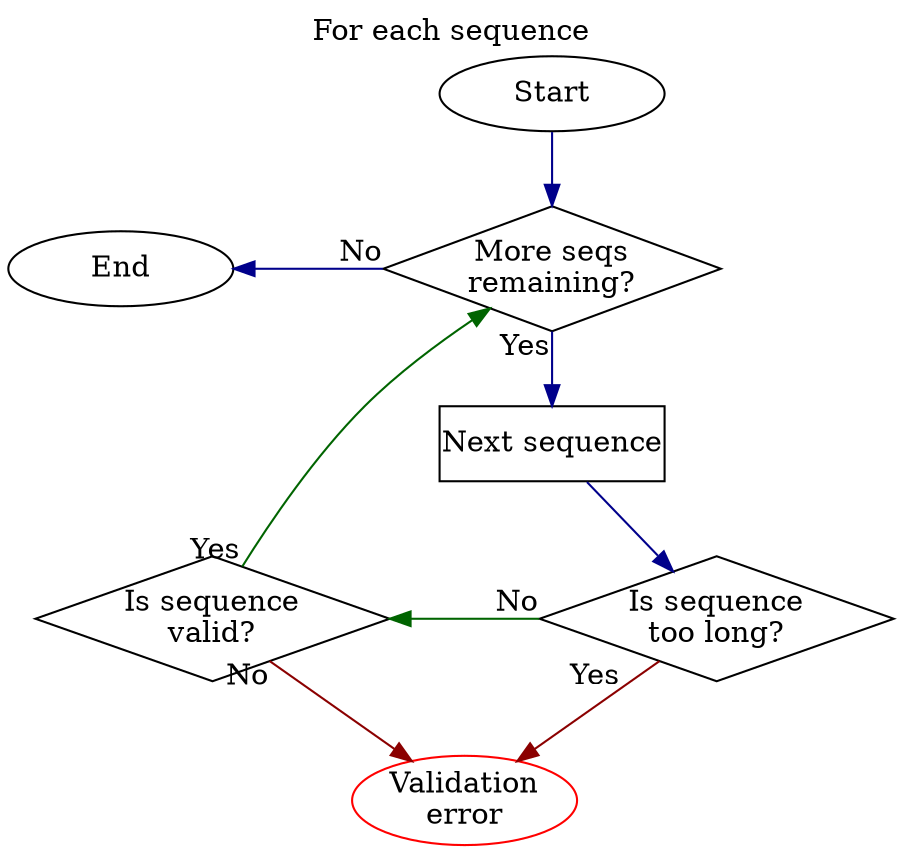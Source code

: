 digraph {
  graph [nodesep=1]
  node  [margin=0, shape=rect, width=1.5]
  edge  [color=darkblue]
  // splines=ortho

  Start             [shape=oval]
  End               [shape=oval]
  Error             [label="Validation\nerror", shape=oval, color=red]
  MoreSeqsRemaining [label="More seqs\nremaining?", shape=diamond]
  NextSequence      [label="Next sequence"]
  IsSequenceTooLong [label="Is sequence\ntoo long?", shape=diamond]
  IsSequenceValid   [label="Is sequence\nvalid?", shape=diamond]

  //
  // Edges
  //
  Start             -> MoreSeqsRemaining
  MoreSeqsRemaining -> NextSequence      [taillabel="Yes"]
  End               -> MoreSeqsRemaining [headlabel="No", dir=back]
  NextSequence      -> IsSequenceTooLong
  IsSequenceTooLong -> Error             [taillabel="Yes    ", color=darkred]
  IsSequenceValid   -> IsSequenceTooLong [headlabel="No", color=darkgreen, dir=back]
  IsSequenceValid   -> MoreSeqsRemaining [taillabel="Yes", color=darkgreen]
  IsSequenceValid   -> Error             [taillabel="No", color=darkred]

  //
  // Formatting
  //
  {
    rank=same
    MoreSeqsRemaining
    End
  }
  {
    rank=same
    IsSequenceTooLong
    IsSequenceValid
  }
  {
    edge[style=invis]
    MoreSeqsRemaining -> IsSequenceTooLong
  }

  label="For each sequence"
  labelloc="t"
}